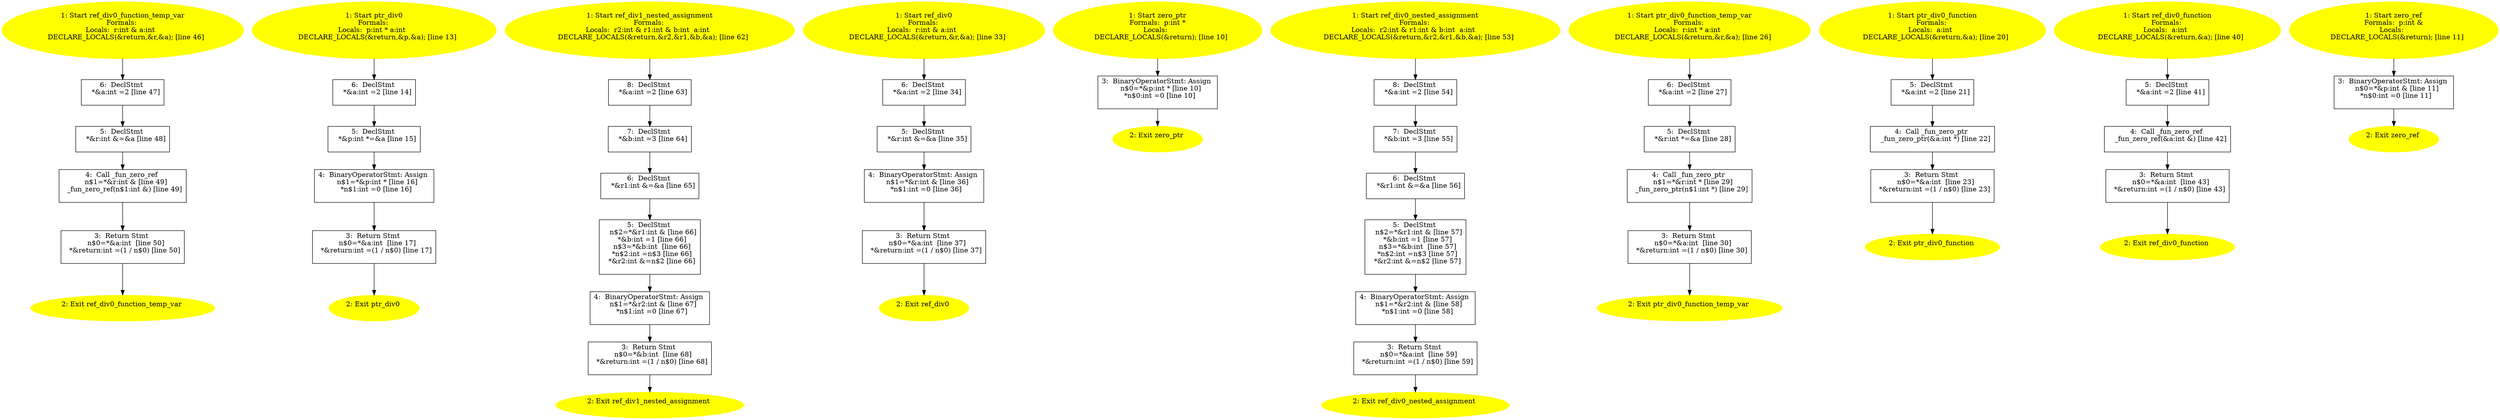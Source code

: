 /* @generated */
digraph iCFG {
"ref_div0_function_temp_var{d41d8cd98f00b204e9800998ecf8427e_Z26ref_div0_function_temp_varv}.8555ce90716c2ab00601af2a60d7b373_6" [label="6:  DeclStmt \n   *&a:int =2 [line 47]\n " shape="box"]
	

	 "ref_div0_function_temp_var{d41d8cd98f00b204e9800998ecf8427e_Z26ref_div0_function_temp_varv}.8555ce90716c2ab00601af2a60d7b373_6" -> "ref_div0_function_temp_var{d41d8cd98f00b204e9800998ecf8427e_Z26ref_div0_function_temp_varv}.8555ce90716c2ab00601af2a60d7b373_5" ;
"ref_div0_function_temp_var{d41d8cd98f00b204e9800998ecf8427e_Z26ref_div0_function_temp_varv}.8555ce90716c2ab00601af2a60d7b373_5" [label="5:  DeclStmt \n   *&r:int &=&a [line 48]\n " shape="box"]
	

	 "ref_div0_function_temp_var{d41d8cd98f00b204e9800998ecf8427e_Z26ref_div0_function_temp_varv}.8555ce90716c2ab00601af2a60d7b373_5" -> "ref_div0_function_temp_var{d41d8cd98f00b204e9800998ecf8427e_Z26ref_div0_function_temp_varv}.8555ce90716c2ab00601af2a60d7b373_4" ;
"ref_div0_function_temp_var{d41d8cd98f00b204e9800998ecf8427e_Z26ref_div0_function_temp_varv}.8555ce90716c2ab00601af2a60d7b373_4" [label="4:  Call _fun_zero_ref \n   n$1=*&r:int & [line 49]\n  _fun_zero_ref(n$1:int &) [line 49]\n " shape="box"]
	

	 "ref_div0_function_temp_var{d41d8cd98f00b204e9800998ecf8427e_Z26ref_div0_function_temp_varv}.8555ce90716c2ab00601af2a60d7b373_4" -> "ref_div0_function_temp_var{d41d8cd98f00b204e9800998ecf8427e_Z26ref_div0_function_temp_varv}.8555ce90716c2ab00601af2a60d7b373_3" ;
"ref_div0_function_temp_var{d41d8cd98f00b204e9800998ecf8427e_Z26ref_div0_function_temp_varv}.8555ce90716c2ab00601af2a60d7b373_3" [label="3:  Return Stmt \n   n$0=*&a:int  [line 50]\n  *&return:int =(1 / n$0) [line 50]\n " shape="box"]
	

	 "ref_div0_function_temp_var{d41d8cd98f00b204e9800998ecf8427e_Z26ref_div0_function_temp_varv}.8555ce90716c2ab00601af2a60d7b373_3" -> "ref_div0_function_temp_var{d41d8cd98f00b204e9800998ecf8427e_Z26ref_div0_function_temp_varv}.8555ce90716c2ab00601af2a60d7b373_2" ;
"ref_div0_function_temp_var{d41d8cd98f00b204e9800998ecf8427e_Z26ref_div0_function_temp_varv}.8555ce90716c2ab00601af2a60d7b373_2" [label="2: Exit ref_div0_function_temp_var \n  " color=yellow style=filled]
	

"ref_div0_function_temp_var{d41d8cd98f00b204e9800998ecf8427e_Z26ref_div0_function_temp_varv}.8555ce90716c2ab00601af2a60d7b373_1" [label="1: Start ref_div0_function_temp_var\nFormals: \nLocals:  r:int & a:int  \n   DECLARE_LOCALS(&return,&r,&a); [line 46]\n " color=yellow style=filled]
	

	 "ref_div0_function_temp_var{d41d8cd98f00b204e9800998ecf8427e_Z26ref_div0_function_temp_varv}.8555ce90716c2ab00601af2a60d7b373_1" -> "ref_div0_function_temp_var{d41d8cd98f00b204e9800998ecf8427e_Z26ref_div0_function_temp_varv}.8555ce90716c2ab00601af2a60d7b373_6" ;
"ptr_div0{d41d8cd98f00b204e9800998ecf8427e_Z8ptr_div0v}.a15fd7246faa3e6b887eb31a59707b64_6" [label="6:  DeclStmt \n   *&a:int =2 [line 14]\n " shape="box"]
	

	 "ptr_div0{d41d8cd98f00b204e9800998ecf8427e_Z8ptr_div0v}.a15fd7246faa3e6b887eb31a59707b64_6" -> "ptr_div0{d41d8cd98f00b204e9800998ecf8427e_Z8ptr_div0v}.a15fd7246faa3e6b887eb31a59707b64_5" ;
"ptr_div0{d41d8cd98f00b204e9800998ecf8427e_Z8ptr_div0v}.a15fd7246faa3e6b887eb31a59707b64_5" [label="5:  DeclStmt \n   *&p:int *=&a [line 15]\n " shape="box"]
	

	 "ptr_div0{d41d8cd98f00b204e9800998ecf8427e_Z8ptr_div0v}.a15fd7246faa3e6b887eb31a59707b64_5" -> "ptr_div0{d41d8cd98f00b204e9800998ecf8427e_Z8ptr_div0v}.a15fd7246faa3e6b887eb31a59707b64_4" ;
"ptr_div0{d41d8cd98f00b204e9800998ecf8427e_Z8ptr_div0v}.a15fd7246faa3e6b887eb31a59707b64_4" [label="4:  BinaryOperatorStmt: Assign \n   n$1=*&p:int * [line 16]\n  *n$1:int =0 [line 16]\n " shape="box"]
	

	 "ptr_div0{d41d8cd98f00b204e9800998ecf8427e_Z8ptr_div0v}.a15fd7246faa3e6b887eb31a59707b64_4" -> "ptr_div0{d41d8cd98f00b204e9800998ecf8427e_Z8ptr_div0v}.a15fd7246faa3e6b887eb31a59707b64_3" ;
"ptr_div0{d41d8cd98f00b204e9800998ecf8427e_Z8ptr_div0v}.a15fd7246faa3e6b887eb31a59707b64_3" [label="3:  Return Stmt \n   n$0=*&a:int  [line 17]\n  *&return:int =(1 / n$0) [line 17]\n " shape="box"]
	

	 "ptr_div0{d41d8cd98f00b204e9800998ecf8427e_Z8ptr_div0v}.a15fd7246faa3e6b887eb31a59707b64_3" -> "ptr_div0{d41d8cd98f00b204e9800998ecf8427e_Z8ptr_div0v}.a15fd7246faa3e6b887eb31a59707b64_2" ;
"ptr_div0{d41d8cd98f00b204e9800998ecf8427e_Z8ptr_div0v}.a15fd7246faa3e6b887eb31a59707b64_2" [label="2: Exit ptr_div0 \n  " color=yellow style=filled]
	

"ptr_div0{d41d8cd98f00b204e9800998ecf8427e_Z8ptr_div0v}.a15fd7246faa3e6b887eb31a59707b64_1" [label="1: Start ptr_div0\nFormals: \nLocals:  p:int * a:int  \n   DECLARE_LOCALS(&return,&p,&a); [line 13]\n " color=yellow style=filled]
	

	 "ptr_div0{d41d8cd98f00b204e9800998ecf8427e_Z8ptr_div0v}.a15fd7246faa3e6b887eb31a59707b64_1" -> "ptr_div0{d41d8cd98f00b204e9800998ecf8427e_Z8ptr_div0v}.a15fd7246faa3e6b887eb31a59707b64_6" ;
"ref_div1_nested_assignment{d41d8cd98f00b204e9800998ecf8427e_Z26ref_div1_nested_assignmentv}.a93df8a4c1586898ff10914cf2ba4d91_8" [label="8:  DeclStmt \n   *&a:int =2 [line 63]\n " shape="box"]
	

	 "ref_div1_nested_assignment{d41d8cd98f00b204e9800998ecf8427e_Z26ref_div1_nested_assignmentv}.a93df8a4c1586898ff10914cf2ba4d91_8" -> "ref_div1_nested_assignment{d41d8cd98f00b204e9800998ecf8427e_Z26ref_div1_nested_assignmentv}.a93df8a4c1586898ff10914cf2ba4d91_7" ;
"ref_div1_nested_assignment{d41d8cd98f00b204e9800998ecf8427e_Z26ref_div1_nested_assignmentv}.a93df8a4c1586898ff10914cf2ba4d91_7" [label="7:  DeclStmt \n   *&b:int =3 [line 64]\n " shape="box"]
	

	 "ref_div1_nested_assignment{d41d8cd98f00b204e9800998ecf8427e_Z26ref_div1_nested_assignmentv}.a93df8a4c1586898ff10914cf2ba4d91_7" -> "ref_div1_nested_assignment{d41d8cd98f00b204e9800998ecf8427e_Z26ref_div1_nested_assignmentv}.a93df8a4c1586898ff10914cf2ba4d91_6" ;
"ref_div1_nested_assignment{d41d8cd98f00b204e9800998ecf8427e_Z26ref_div1_nested_assignmentv}.a93df8a4c1586898ff10914cf2ba4d91_6" [label="6:  DeclStmt \n   *&r1:int &=&a [line 65]\n " shape="box"]
	

	 "ref_div1_nested_assignment{d41d8cd98f00b204e9800998ecf8427e_Z26ref_div1_nested_assignmentv}.a93df8a4c1586898ff10914cf2ba4d91_6" -> "ref_div1_nested_assignment{d41d8cd98f00b204e9800998ecf8427e_Z26ref_div1_nested_assignmentv}.a93df8a4c1586898ff10914cf2ba4d91_5" ;
"ref_div1_nested_assignment{d41d8cd98f00b204e9800998ecf8427e_Z26ref_div1_nested_assignmentv}.a93df8a4c1586898ff10914cf2ba4d91_5" [label="5:  DeclStmt \n   n$2=*&r1:int & [line 66]\n  *&b:int =1 [line 66]\n  n$3=*&b:int  [line 66]\n  *n$2:int =n$3 [line 66]\n  *&r2:int &=n$2 [line 66]\n " shape="box"]
	

	 "ref_div1_nested_assignment{d41d8cd98f00b204e9800998ecf8427e_Z26ref_div1_nested_assignmentv}.a93df8a4c1586898ff10914cf2ba4d91_5" -> "ref_div1_nested_assignment{d41d8cd98f00b204e9800998ecf8427e_Z26ref_div1_nested_assignmentv}.a93df8a4c1586898ff10914cf2ba4d91_4" ;
"ref_div1_nested_assignment{d41d8cd98f00b204e9800998ecf8427e_Z26ref_div1_nested_assignmentv}.a93df8a4c1586898ff10914cf2ba4d91_4" [label="4:  BinaryOperatorStmt: Assign \n   n$1=*&r2:int & [line 67]\n  *n$1:int =0 [line 67]\n " shape="box"]
	

	 "ref_div1_nested_assignment{d41d8cd98f00b204e9800998ecf8427e_Z26ref_div1_nested_assignmentv}.a93df8a4c1586898ff10914cf2ba4d91_4" -> "ref_div1_nested_assignment{d41d8cd98f00b204e9800998ecf8427e_Z26ref_div1_nested_assignmentv}.a93df8a4c1586898ff10914cf2ba4d91_3" ;
"ref_div1_nested_assignment{d41d8cd98f00b204e9800998ecf8427e_Z26ref_div1_nested_assignmentv}.a93df8a4c1586898ff10914cf2ba4d91_3" [label="3:  Return Stmt \n   n$0=*&b:int  [line 68]\n  *&return:int =(1 / n$0) [line 68]\n " shape="box"]
	

	 "ref_div1_nested_assignment{d41d8cd98f00b204e9800998ecf8427e_Z26ref_div1_nested_assignmentv}.a93df8a4c1586898ff10914cf2ba4d91_3" -> "ref_div1_nested_assignment{d41d8cd98f00b204e9800998ecf8427e_Z26ref_div1_nested_assignmentv}.a93df8a4c1586898ff10914cf2ba4d91_2" ;
"ref_div1_nested_assignment{d41d8cd98f00b204e9800998ecf8427e_Z26ref_div1_nested_assignmentv}.a93df8a4c1586898ff10914cf2ba4d91_2" [label="2: Exit ref_div1_nested_assignment \n  " color=yellow style=filled]
	

"ref_div1_nested_assignment{d41d8cd98f00b204e9800998ecf8427e_Z26ref_div1_nested_assignmentv}.a93df8a4c1586898ff10914cf2ba4d91_1" [label="1: Start ref_div1_nested_assignment\nFormals: \nLocals:  r2:int & r1:int & b:int  a:int  \n   DECLARE_LOCALS(&return,&r2,&r1,&b,&a); [line 62]\n " color=yellow style=filled]
	

	 "ref_div1_nested_assignment{d41d8cd98f00b204e9800998ecf8427e_Z26ref_div1_nested_assignmentv}.a93df8a4c1586898ff10914cf2ba4d91_1" -> "ref_div1_nested_assignment{d41d8cd98f00b204e9800998ecf8427e_Z26ref_div1_nested_assignmentv}.a93df8a4c1586898ff10914cf2ba4d91_8" ;
"ref_div0{d41d8cd98f00b204e9800998ecf8427e_Z8ref_div0v}.9d5f6e8ec396d26a5c22762a17907985_6" [label="6:  DeclStmt \n   *&a:int =2 [line 34]\n " shape="box"]
	

	 "ref_div0{d41d8cd98f00b204e9800998ecf8427e_Z8ref_div0v}.9d5f6e8ec396d26a5c22762a17907985_6" -> "ref_div0{d41d8cd98f00b204e9800998ecf8427e_Z8ref_div0v}.9d5f6e8ec396d26a5c22762a17907985_5" ;
"ref_div0{d41d8cd98f00b204e9800998ecf8427e_Z8ref_div0v}.9d5f6e8ec396d26a5c22762a17907985_5" [label="5:  DeclStmt \n   *&r:int &=&a [line 35]\n " shape="box"]
	

	 "ref_div0{d41d8cd98f00b204e9800998ecf8427e_Z8ref_div0v}.9d5f6e8ec396d26a5c22762a17907985_5" -> "ref_div0{d41d8cd98f00b204e9800998ecf8427e_Z8ref_div0v}.9d5f6e8ec396d26a5c22762a17907985_4" ;
"ref_div0{d41d8cd98f00b204e9800998ecf8427e_Z8ref_div0v}.9d5f6e8ec396d26a5c22762a17907985_4" [label="4:  BinaryOperatorStmt: Assign \n   n$1=*&r:int & [line 36]\n  *n$1:int =0 [line 36]\n " shape="box"]
	

	 "ref_div0{d41d8cd98f00b204e9800998ecf8427e_Z8ref_div0v}.9d5f6e8ec396d26a5c22762a17907985_4" -> "ref_div0{d41d8cd98f00b204e9800998ecf8427e_Z8ref_div0v}.9d5f6e8ec396d26a5c22762a17907985_3" ;
"ref_div0{d41d8cd98f00b204e9800998ecf8427e_Z8ref_div0v}.9d5f6e8ec396d26a5c22762a17907985_3" [label="3:  Return Stmt \n   n$0=*&a:int  [line 37]\n  *&return:int =(1 / n$0) [line 37]\n " shape="box"]
	

	 "ref_div0{d41d8cd98f00b204e9800998ecf8427e_Z8ref_div0v}.9d5f6e8ec396d26a5c22762a17907985_3" -> "ref_div0{d41d8cd98f00b204e9800998ecf8427e_Z8ref_div0v}.9d5f6e8ec396d26a5c22762a17907985_2" ;
"ref_div0{d41d8cd98f00b204e9800998ecf8427e_Z8ref_div0v}.9d5f6e8ec396d26a5c22762a17907985_2" [label="2: Exit ref_div0 \n  " color=yellow style=filled]
	

"ref_div0{d41d8cd98f00b204e9800998ecf8427e_Z8ref_div0v}.9d5f6e8ec396d26a5c22762a17907985_1" [label="1: Start ref_div0\nFormals: \nLocals:  r:int & a:int  \n   DECLARE_LOCALS(&return,&r,&a); [line 33]\n " color=yellow style=filled]
	

	 "ref_div0{d41d8cd98f00b204e9800998ecf8427e_Z8ref_div0v}.9d5f6e8ec396d26a5c22762a17907985_1" -> "ref_div0{d41d8cd98f00b204e9800998ecf8427e_Z8ref_div0v}.9d5f6e8ec396d26a5c22762a17907985_6" ;
"zero_ptr{d41d8cd98f00b204e9800998ecf8427e_Z8zero_ptrPi}.5489cfce90381eaf142d7dbec3de1fa0_3" [label="3:  BinaryOperatorStmt: Assign \n   n$0=*&p:int * [line 10]\n  *n$0:int =0 [line 10]\n " shape="box"]
	

	 "zero_ptr{d41d8cd98f00b204e9800998ecf8427e_Z8zero_ptrPi}.5489cfce90381eaf142d7dbec3de1fa0_3" -> "zero_ptr{d41d8cd98f00b204e9800998ecf8427e_Z8zero_ptrPi}.5489cfce90381eaf142d7dbec3de1fa0_2" ;
"zero_ptr{d41d8cd98f00b204e9800998ecf8427e_Z8zero_ptrPi}.5489cfce90381eaf142d7dbec3de1fa0_2" [label="2: Exit zero_ptr \n  " color=yellow style=filled]
	

"zero_ptr{d41d8cd98f00b204e9800998ecf8427e_Z8zero_ptrPi}.5489cfce90381eaf142d7dbec3de1fa0_1" [label="1: Start zero_ptr\nFormals:  p:int *\nLocals:  \n   DECLARE_LOCALS(&return); [line 10]\n " color=yellow style=filled]
	

	 "zero_ptr{d41d8cd98f00b204e9800998ecf8427e_Z8zero_ptrPi}.5489cfce90381eaf142d7dbec3de1fa0_1" -> "zero_ptr{d41d8cd98f00b204e9800998ecf8427e_Z8zero_ptrPi}.5489cfce90381eaf142d7dbec3de1fa0_3" ;
"ref_div0_nested_assignment{d41d8cd98f00b204e9800998ecf8427e_Z26ref_div0_nested_assignmentv}.71d111b8b9fd08dc319dffa4691853a0_8" [label="8:  DeclStmt \n   *&a:int =2 [line 54]\n " shape="box"]
	

	 "ref_div0_nested_assignment{d41d8cd98f00b204e9800998ecf8427e_Z26ref_div0_nested_assignmentv}.71d111b8b9fd08dc319dffa4691853a0_8" -> "ref_div0_nested_assignment{d41d8cd98f00b204e9800998ecf8427e_Z26ref_div0_nested_assignmentv}.71d111b8b9fd08dc319dffa4691853a0_7" ;
"ref_div0_nested_assignment{d41d8cd98f00b204e9800998ecf8427e_Z26ref_div0_nested_assignmentv}.71d111b8b9fd08dc319dffa4691853a0_7" [label="7:  DeclStmt \n   *&b:int =3 [line 55]\n " shape="box"]
	

	 "ref_div0_nested_assignment{d41d8cd98f00b204e9800998ecf8427e_Z26ref_div0_nested_assignmentv}.71d111b8b9fd08dc319dffa4691853a0_7" -> "ref_div0_nested_assignment{d41d8cd98f00b204e9800998ecf8427e_Z26ref_div0_nested_assignmentv}.71d111b8b9fd08dc319dffa4691853a0_6" ;
"ref_div0_nested_assignment{d41d8cd98f00b204e9800998ecf8427e_Z26ref_div0_nested_assignmentv}.71d111b8b9fd08dc319dffa4691853a0_6" [label="6:  DeclStmt \n   *&r1:int &=&a [line 56]\n " shape="box"]
	

	 "ref_div0_nested_assignment{d41d8cd98f00b204e9800998ecf8427e_Z26ref_div0_nested_assignmentv}.71d111b8b9fd08dc319dffa4691853a0_6" -> "ref_div0_nested_assignment{d41d8cd98f00b204e9800998ecf8427e_Z26ref_div0_nested_assignmentv}.71d111b8b9fd08dc319dffa4691853a0_5" ;
"ref_div0_nested_assignment{d41d8cd98f00b204e9800998ecf8427e_Z26ref_div0_nested_assignmentv}.71d111b8b9fd08dc319dffa4691853a0_5" [label="5:  DeclStmt \n   n$2=*&r1:int & [line 57]\n  *&b:int =1 [line 57]\n  n$3=*&b:int  [line 57]\n  *n$2:int =n$3 [line 57]\n  *&r2:int &=n$2 [line 57]\n " shape="box"]
	

	 "ref_div0_nested_assignment{d41d8cd98f00b204e9800998ecf8427e_Z26ref_div0_nested_assignmentv}.71d111b8b9fd08dc319dffa4691853a0_5" -> "ref_div0_nested_assignment{d41d8cd98f00b204e9800998ecf8427e_Z26ref_div0_nested_assignmentv}.71d111b8b9fd08dc319dffa4691853a0_4" ;
"ref_div0_nested_assignment{d41d8cd98f00b204e9800998ecf8427e_Z26ref_div0_nested_assignmentv}.71d111b8b9fd08dc319dffa4691853a0_4" [label="4:  BinaryOperatorStmt: Assign \n   n$1=*&r2:int & [line 58]\n  *n$1:int =0 [line 58]\n " shape="box"]
	

	 "ref_div0_nested_assignment{d41d8cd98f00b204e9800998ecf8427e_Z26ref_div0_nested_assignmentv}.71d111b8b9fd08dc319dffa4691853a0_4" -> "ref_div0_nested_assignment{d41d8cd98f00b204e9800998ecf8427e_Z26ref_div0_nested_assignmentv}.71d111b8b9fd08dc319dffa4691853a0_3" ;
"ref_div0_nested_assignment{d41d8cd98f00b204e9800998ecf8427e_Z26ref_div0_nested_assignmentv}.71d111b8b9fd08dc319dffa4691853a0_3" [label="3:  Return Stmt \n   n$0=*&a:int  [line 59]\n  *&return:int =(1 / n$0) [line 59]\n " shape="box"]
	

	 "ref_div0_nested_assignment{d41d8cd98f00b204e9800998ecf8427e_Z26ref_div0_nested_assignmentv}.71d111b8b9fd08dc319dffa4691853a0_3" -> "ref_div0_nested_assignment{d41d8cd98f00b204e9800998ecf8427e_Z26ref_div0_nested_assignmentv}.71d111b8b9fd08dc319dffa4691853a0_2" ;
"ref_div0_nested_assignment{d41d8cd98f00b204e9800998ecf8427e_Z26ref_div0_nested_assignmentv}.71d111b8b9fd08dc319dffa4691853a0_2" [label="2: Exit ref_div0_nested_assignment \n  " color=yellow style=filled]
	

"ref_div0_nested_assignment{d41d8cd98f00b204e9800998ecf8427e_Z26ref_div0_nested_assignmentv}.71d111b8b9fd08dc319dffa4691853a0_1" [label="1: Start ref_div0_nested_assignment\nFormals: \nLocals:  r2:int & r1:int & b:int  a:int  \n   DECLARE_LOCALS(&return,&r2,&r1,&b,&a); [line 53]\n " color=yellow style=filled]
	

	 "ref_div0_nested_assignment{d41d8cd98f00b204e9800998ecf8427e_Z26ref_div0_nested_assignmentv}.71d111b8b9fd08dc319dffa4691853a0_1" -> "ref_div0_nested_assignment{d41d8cd98f00b204e9800998ecf8427e_Z26ref_div0_nested_assignmentv}.71d111b8b9fd08dc319dffa4691853a0_8" ;
"ptr_div0_function_temp_var{d41d8cd98f00b204e9800998ecf8427e_Z26ptr_div0_function_temp_varv}.dab93cbf2737bddc6a36e3921691fe00_6" [label="6:  DeclStmt \n   *&a:int =2 [line 27]\n " shape="box"]
	

	 "ptr_div0_function_temp_var{d41d8cd98f00b204e9800998ecf8427e_Z26ptr_div0_function_temp_varv}.dab93cbf2737bddc6a36e3921691fe00_6" -> "ptr_div0_function_temp_var{d41d8cd98f00b204e9800998ecf8427e_Z26ptr_div0_function_temp_varv}.dab93cbf2737bddc6a36e3921691fe00_5" ;
"ptr_div0_function_temp_var{d41d8cd98f00b204e9800998ecf8427e_Z26ptr_div0_function_temp_varv}.dab93cbf2737bddc6a36e3921691fe00_5" [label="5:  DeclStmt \n   *&r:int *=&a [line 28]\n " shape="box"]
	

	 "ptr_div0_function_temp_var{d41d8cd98f00b204e9800998ecf8427e_Z26ptr_div0_function_temp_varv}.dab93cbf2737bddc6a36e3921691fe00_5" -> "ptr_div0_function_temp_var{d41d8cd98f00b204e9800998ecf8427e_Z26ptr_div0_function_temp_varv}.dab93cbf2737bddc6a36e3921691fe00_4" ;
"ptr_div0_function_temp_var{d41d8cd98f00b204e9800998ecf8427e_Z26ptr_div0_function_temp_varv}.dab93cbf2737bddc6a36e3921691fe00_4" [label="4:  Call _fun_zero_ptr \n   n$1=*&r:int * [line 29]\n  _fun_zero_ptr(n$1:int *) [line 29]\n " shape="box"]
	

	 "ptr_div0_function_temp_var{d41d8cd98f00b204e9800998ecf8427e_Z26ptr_div0_function_temp_varv}.dab93cbf2737bddc6a36e3921691fe00_4" -> "ptr_div0_function_temp_var{d41d8cd98f00b204e9800998ecf8427e_Z26ptr_div0_function_temp_varv}.dab93cbf2737bddc6a36e3921691fe00_3" ;
"ptr_div0_function_temp_var{d41d8cd98f00b204e9800998ecf8427e_Z26ptr_div0_function_temp_varv}.dab93cbf2737bddc6a36e3921691fe00_3" [label="3:  Return Stmt \n   n$0=*&a:int  [line 30]\n  *&return:int =(1 / n$0) [line 30]\n " shape="box"]
	

	 "ptr_div0_function_temp_var{d41d8cd98f00b204e9800998ecf8427e_Z26ptr_div0_function_temp_varv}.dab93cbf2737bddc6a36e3921691fe00_3" -> "ptr_div0_function_temp_var{d41d8cd98f00b204e9800998ecf8427e_Z26ptr_div0_function_temp_varv}.dab93cbf2737bddc6a36e3921691fe00_2" ;
"ptr_div0_function_temp_var{d41d8cd98f00b204e9800998ecf8427e_Z26ptr_div0_function_temp_varv}.dab93cbf2737bddc6a36e3921691fe00_2" [label="2: Exit ptr_div0_function_temp_var \n  " color=yellow style=filled]
	

"ptr_div0_function_temp_var{d41d8cd98f00b204e9800998ecf8427e_Z26ptr_div0_function_temp_varv}.dab93cbf2737bddc6a36e3921691fe00_1" [label="1: Start ptr_div0_function_temp_var\nFormals: \nLocals:  r:int * a:int  \n   DECLARE_LOCALS(&return,&r,&a); [line 26]\n " color=yellow style=filled]
	

	 "ptr_div0_function_temp_var{d41d8cd98f00b204e9800998ecf8427e_Z26ptr_div0_function_temp_varv}.dab93cbf2737bddc6a36e3921691fe00_1" -> "ptr_div0_function_temp_var{d41d8cd98f00b204e9800998ecf8427e_Z26ptr_div0_function_temp_varv}.dab93cbf2737bddc6a36e3921691fe00_6" ;
"ptr_div0_function{d41d8cd98f00b204e9800998ecf8427e_Z17ptr_div0_functionv}.2b8a201d6e5fb70a71099ec9f4db423c_5" [label="5:  DeclStmt \n   *&a:int =2 [line 21]\n " shape="box"]
	

	 "ptr_div0_function{d41d8cd98f00b204e9800998ecf8427e_Z17ptr_div0_functionv}.2b8a201d6e5fb70a71099ec9f4db423c_5" -> "ptr_div0_function{d41d8cd98f00b204e9800998ecf8427e_Z17ptr_div0_functionv}.2b8a201d6e5fb70a71099ec9f4db423c_4" ;
"ptr_div0_function{d41d8cd98f00b204e9800998ecf8427e_Z17ptr_div0_functionv}.2b8a201d6e5fb70a71099ec9f4db423c_4" [label="4:  Call _fun_zero_ptr \n   _fun_zero_ptr(&a:int *) [line 22]\n " shape="box"]
	

	 "ptr_div0_function{d41d8cd98f00b204e9800998ecf8427e_Z17ptr_div0_functionv}.2b8a201d6e5fb70a71099ec9f4db423c_4" -> "ptr_div0_function{d41d8cd98f00b204e9800998ecf8427e_Z17ptr_div0_functionv}.2b8a201d6e5fb70a71099ec9f4db423c_3" ;
"ptr_div0_function{d41d8cd98f00b204e9800998ecf8427e_Z17ptr_div0_functionv}.2b8a201d6e5fb70a71099ec9f4db423c_3" [label="3:  Return Stmt \n   n$0=*&a:int  [line 23]\n  *&return:int =(1 / n$0) [line 23]\n " shape="box"]
	

	 "ptr_div0_function{d41d8cd98f00b204e9800998ecf8427e_Z17ptr_div0_functionv}.2b8a201d6e5fb70a71099ec9f4db423c_3" -> "ptr_div0_function{d41d8cd98f00b204e9800998ecf8427e_Z17ptr_div0_functionv}.2b8a201d6e5fb70a71099ec9f4db423c_2" ;
"ptr_div0_function{d41d8cd98f00b204e9800998ecf8427e_Z17ptr_div0_functionv}.2b8a201d6e5fb70a71099ec9f4db423c_2" [label="2: Exit ptr_div0_function \n  " color=yellow style=filled]
	

"ptr_div0_function{d41d8cd98f00b204e9800998ecf8427e_Z17ptr_div0_functionv}.2b8a201d6e5fb70a71099ec9f4db423c_1" [label="1: Start ptr_div0_function\nFormals: \nLocals:  a:int  \n   DECLARE_LOCALS(&return,&a); [line 20]\n " color=yellow style=filled]
	

	 "ptr_div0_function{d41d8cd98f00b204e9800998ecf8427e_Z17ptr_div0_functionv}.2b8a201d6e5fb70a71099ec9f4db423c_1" -> "ptr_div0_function{d41d8cd98f00b204e9800998ecf8427e_Z17ptr_div0_functionv}.2b8a201d6e5fb70a71099ec9f4db423c_5" ;
"ref_div0_function{d41d8cd98f00b204e9800998ecf8427e_Z17ref_div0_functionv}.70dff4ef108ee7bc80564c0187f383eb_5" [label="5:  DeclStmt \n   *&a:int =2 [line 41]\n " shape="box"]
	

	 "ref_div0_function{d41d8cd98f00b204e9800998ecf8427e_Z17ref_div0_functionv}.70dff4ef108ee7bc80564c0187f383eb_5" -> "ref_div0_function{d41d8cd98f00b204e9800998ecf8427e_Z17ref_div0_functionv}.70dff4ef108ee7bc80564c0187f383eb_4" ;
"ref_div0_function{d41d8cd98f00b204e9800998ecf8427e_Z17ref_div0_functionv}.70dff4ef108ee7bc80564c0187f383eb_4" [label="4:  Call _fun_zero_ref \n   _fun_zero_ref(&a:int &) [line 42]\n " shape="box"]
	

	 "ref_div0_function{d41d8cd98f00b204e9800998ecf8427e_Z17ref_div0_functionv}.70dff4ef108ee7bc80564c0187f383eb_4" -> "ref_div0_function{d41d8cd98f00b204e9800998ecf8427e_Z17ref_div0_functionv}.70dff4ef108ee7bc80564c0187f383eb_3" ;
"ref_div0_function{d41d8cd98f00b204e9800998ecf8427e_Z17ref_div0_functionv}.70dff4ef108ee7bc80564c0187f383eb_3" [label="3:  Return Stmt \n   n$0=*&a:int  [line 43]\n  *&return:int =(1 / n$0) [line 43]\n " shape="box"]
	

	 "ref_div0_function{d41d8cd98f00b204e9800998ecf8427e_Z17ref_div0_functionv}.70dff4ef108ee7bc80564c0187f383eb_3" -> "ref_div0_function{d41d8cd98f00b204e9800998ecf8427e_Z17ref_div0_functionv}.70dff4ef108ee7bc80564c0187f383eb_2" ;
"ref_div0_function{d41d8cd98f00b204e9800998ecf8427e_Z17ref_div0_functionv}.70dff4ef108ee7bc80564c0187f383eb_2" [label="2: Exit ref_div0_function \n  " color=yellow style=filled]
	

"ref_div0_function{d41d8cd98f00b204e9800998ecf8427e_Z17ref_div0_functionv}.70dff4ef108ee7bc80564c0187f383eb_1" [label="1: Start ref_div0_function\nFormals: \nLocals:  a:int  \n   DECLARE_LOCALS(&return,&a); [line 40]\n " color=yellow style=filled]
	

	 "ref_div0_function{d41d8cd98f00b204e9800998ecf8427e_Z17ref_div0_functionv}.70dff4ef108ee7bc80564c0187f383eb_1" -> "ref_div0_function{d41d8cd98f00b204e9800998ecf8427e_Z17ref_div0_functionv}.70dff4ef108ee7bc80564c0187f383eb_5" ;
"zero_ref{d41d8cd98f00b204e9800998ecf8427e_Z8zero_refRi}.910b85a72cbe1254675605302280e8ef_3" [label="3:  BinaryOperatorStmt: Assign \n   n$0=*&p:int & [line 11]\n  *n$0:int =0 [line 11]\n " shape="box"]
	

	 "zero_ref{d41d8cd98f00b204e9800998ecf8427e_Z8zero_refRi}.910b85a72cbe1254675605302280e8ef_3" -> "zero_ref{d41d8cd98f00b204e9800998ecf8427e_Z8zero_refRi}.910b85a72cbe1254675605302280e8ef_2" ;
"zero_ref{d41d8cd98f00b204e9800998ecf8427e_Z8zero_refRi}.910b85a72cbe1254675605302280e8ef_2" [label="2: Exit zero_ref \n  " color=yellow style=filled]
	

"zero_ref{d41d8cd98f00b204e9800998ecf8427e_Z8zero_refRi}.910b85a72cbe1254675605302280e8ef_1" [label="1: Start zero_ref\nFormals:  p:int &\nLocals:  \n   DECLARE_LOCALS(&return); [line 11]\n " color=yellow style=filled]
	

	 "zero_ref{d41d8cd98f00b204e9800998ecf8427e_Z8zero_refRi}.910b85a72cbe1254675605302280e8ef_1" -> "zero_ref{d41d8cd98f00b204e9800998ecf8427e_Z8zero_refRi}.910b85a72cbe1254675605302280e8ef_3" ;
}

